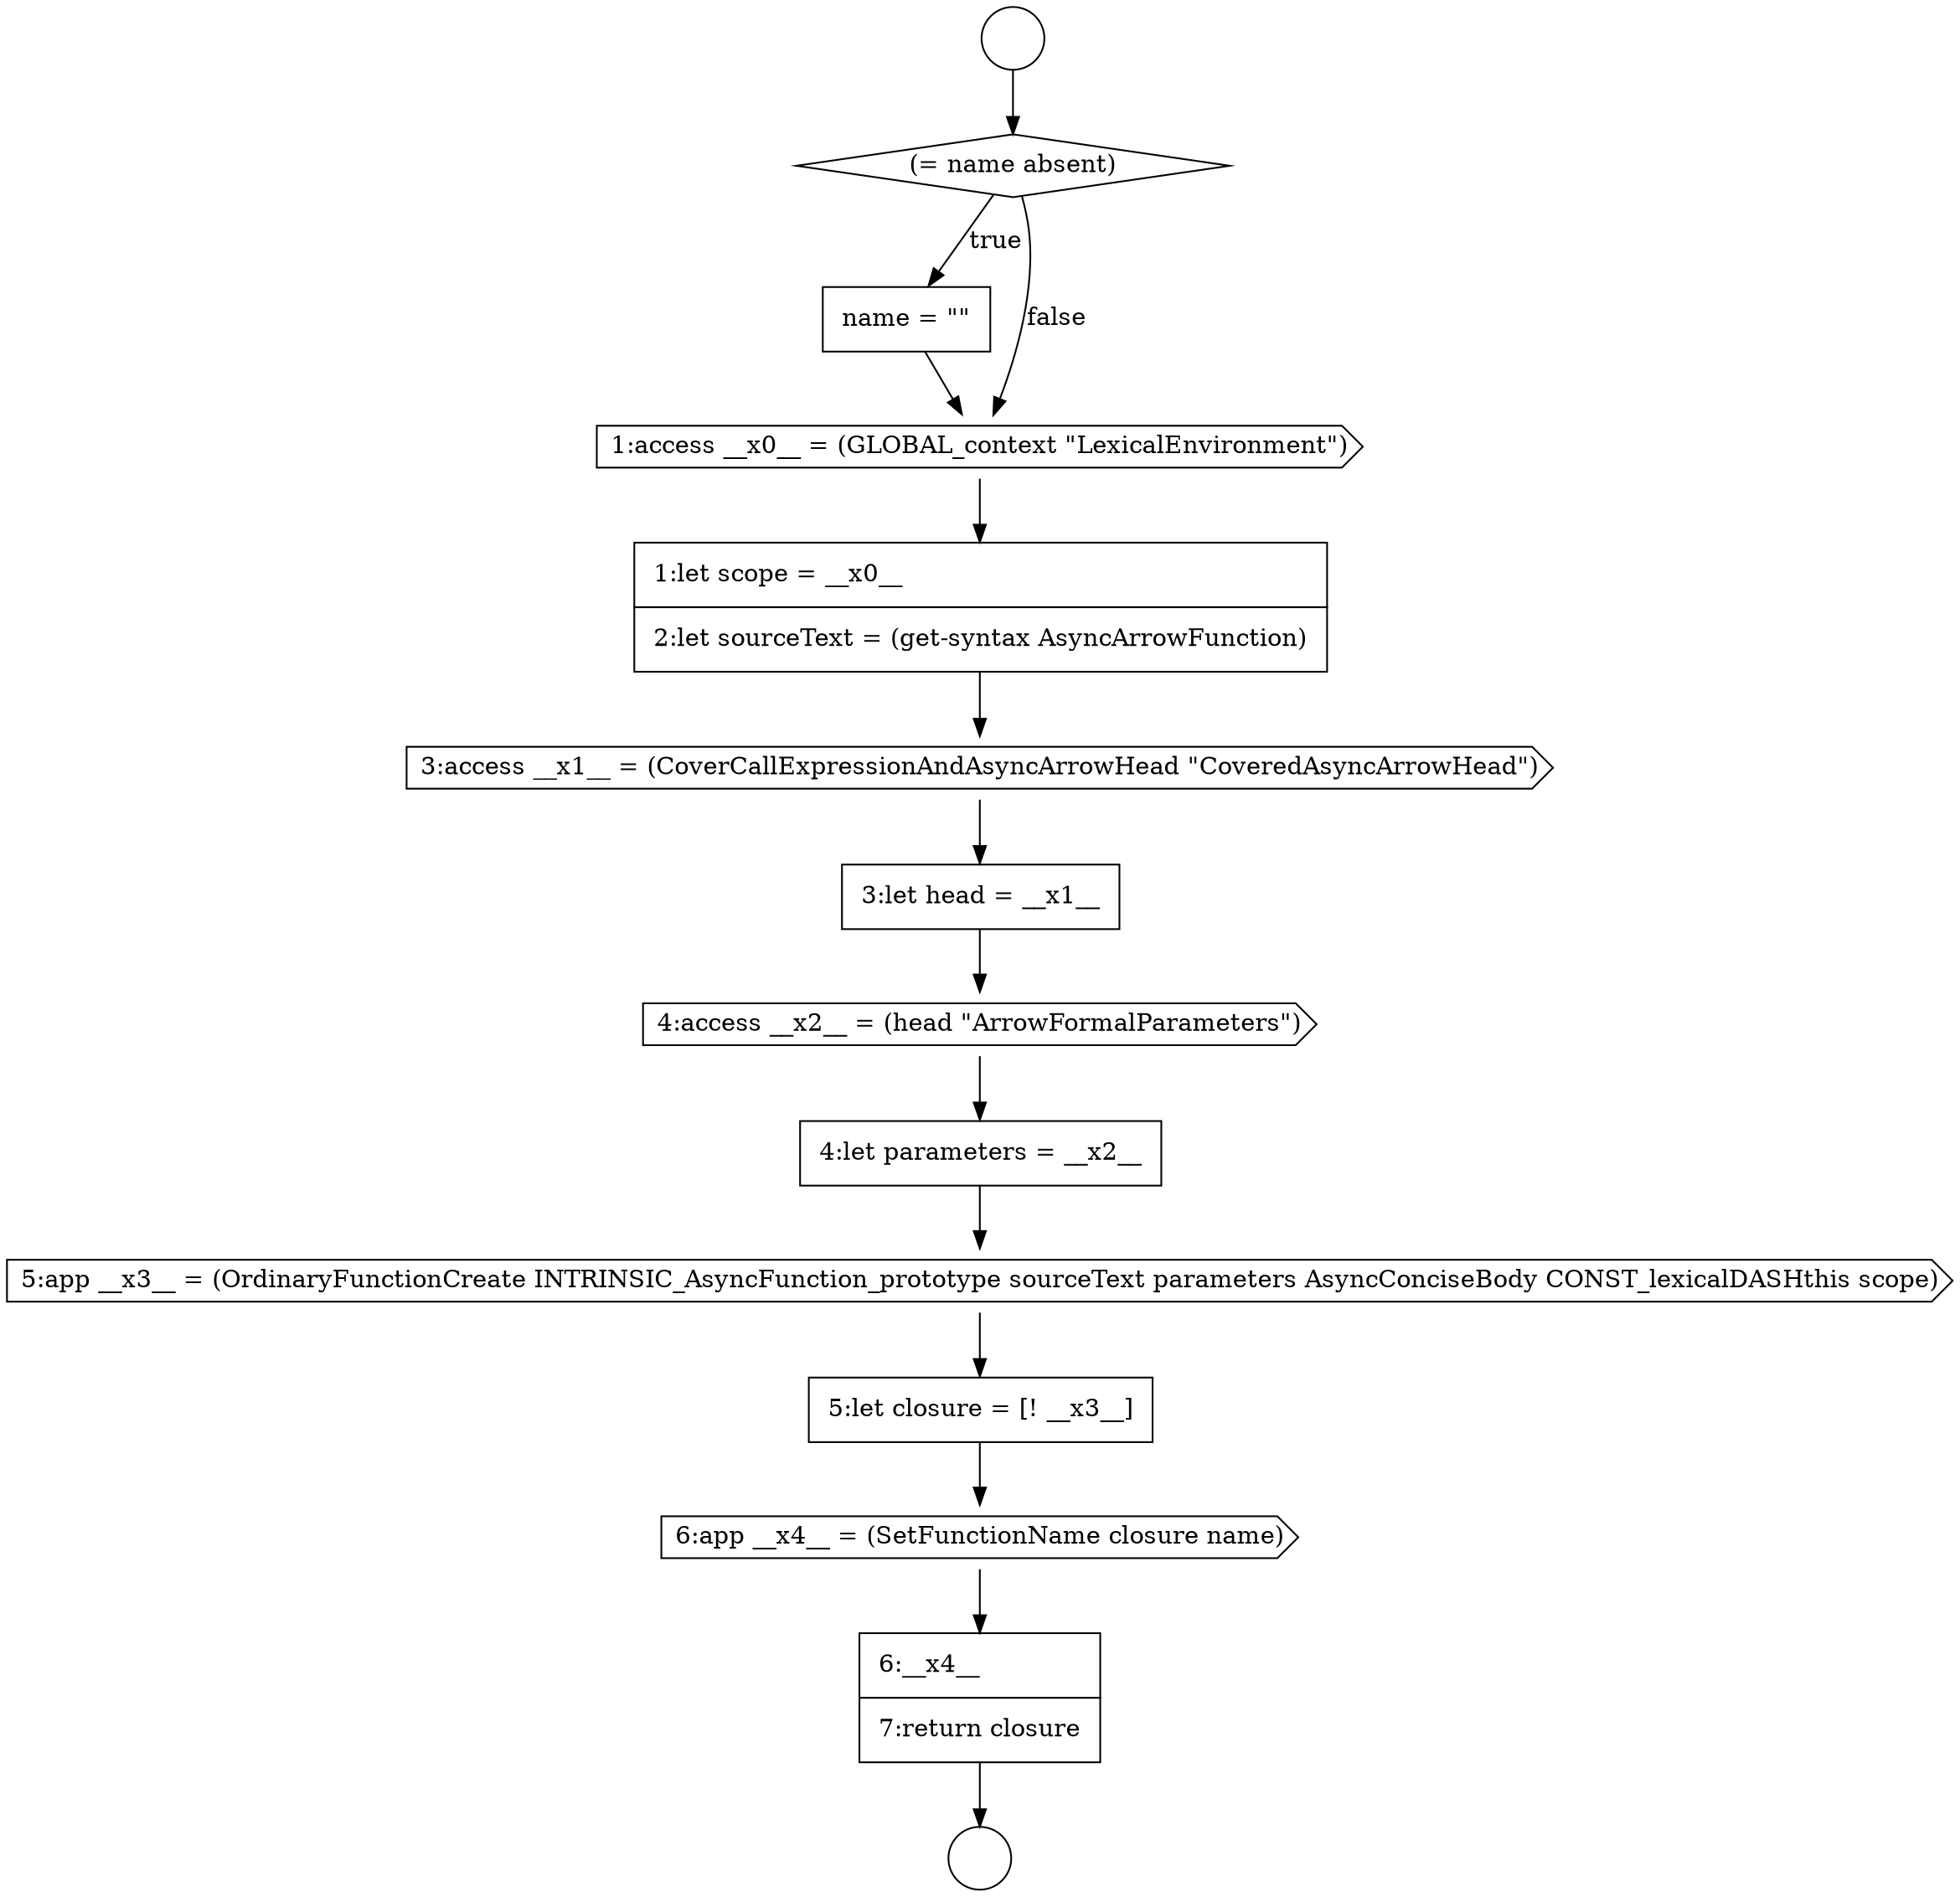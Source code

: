 digraph {
  node0 [shape=circle label=" " color="black" fillcolor="white" style=filled]
  node5 [shape=none, margin=0, label=<<font color="black">
    <table border="0" cellborder="1" cellspacing="0" cellpadding="10">
      <tr><td align="left">1:let scope = __x0__</td></tr>
      <tr><td align="left">2:let sourceText = (get-syntax AsyncArrowFunction)</td></tr>
    </table>
  </font>> color="black" fillcolor="white" style=filled]
  node10 [shape=cds, label=<<font color="black">5:app __x3__ = (OrdinaryFunctionCreate INTRINSIC_AsyncFunction_prototype sourceText parameters AsyncConciseBody CONST_lexicalDASHthis scope)</font>> color="black" fillcolor="white" style=filled]
  node1 [shape=circle label=" " color="black" fillcolor="white" style=filled]
  node6 [shape=cds, label=<<font color="black">3:access __x1__ = (CoverCallExpressionAndAsyncArrowHead &quot;CoveredAsyncArrowHead&quot;)</font>> color="black" fillcolor="white" style=filled]
  node9 [shape=none, margin=0, label=<<font color="black">
    <table border="0" cellborder="1" cellspacing="0" cellpadding="10">
      <tr><td align="left">4:let parameters = __x2__</td></tr>
    </table>
  </font>> color="black" fillcolor="white" style=filled]
  node13 [shape=none, margin=0, label=<<font color="black">
    <table border="0" cellborder="1" cellspacing="0" cellpadding="10">
      <tr><td align="left">6:__x4__</td></tr>
      <tr><td align="left">7:return closure</td></tr>
    </table>
  </font>> color="black" fillcolor="white" style=filled]
  node2 [shape=diamond, label=<<font color="black">(= name absent)</font>> color="black" fillcolor="white" style=filled]
  node12 [shape=cds, label=<<font color="black">6:app __x4__ = (SetFunctionName closure name)</font>> color="black" fillcolor="white" style=filled]
  node7 [shape=none, margin=0, label=<<font color="black">
    <table border="0" cellborder="1" cellspacing="0" cellpadding="10">
      <tr><td align="left">3:let head = __x1__</td></tr>
    </table>
  </font>> color="black" fillcolor="white" style=filled]
  node3 [shape=none, margin=0, label=<<font color="black">
    <table border="0" cellborder="1" cellspacing="0" cellpadding="10">
      <tr><td align="left">name = &quot;&quot;</td></tr>
    </table>
  </font>> color="black" fillcolor="white" style=filled]
  node11 [shape=none, margin=0, label=<<font color="black">
    <table border="0" cellborder="1" cellspacing="0" cellpadding="10">
      <tr><td align="left">5:let closure = [! __x3__]</td></tr>
    </table>
  </font>> color="black" fillcolor="white" style=filled]
  node8 [shape=cds, label=<<font color="black">4:access __x2__ = (head &quot;ArrowFormalParameters&quot;)</font>> color="black" fillcolor="white" style=filled]
  node4 [shape=cds, label=<<font color="black">1:access __x0__ = (GLOBAL_context &quot;LexicalEnvironment&quot;)</font>> color="black" fillcolor="white" style=filled]
  node7 -> node8 [ color="black"]
  node11 -> node12 [ color="black"]
  node12 -> node13 [ color="black"]
  node0 -> node2 [ color="black"]
  node9 -> node10 [ color="black"]
  node10 -> node11 [ color="black"]
  node4 -> node5 [ color="black"]
  node8 -> node9 [ color="black"]
  node13 -> node1 [ color="black"]
  node5 -> node6 [ color="black"]
  node3 -> node4 [ color="black"]
  node2 -> node3 [label=<<font color="black">true</font>> color="black"]
  node2 -> node4 [label=<<font color="black">false</font>> color="black"]
  node6 -> node7 [ color="black"]
}
